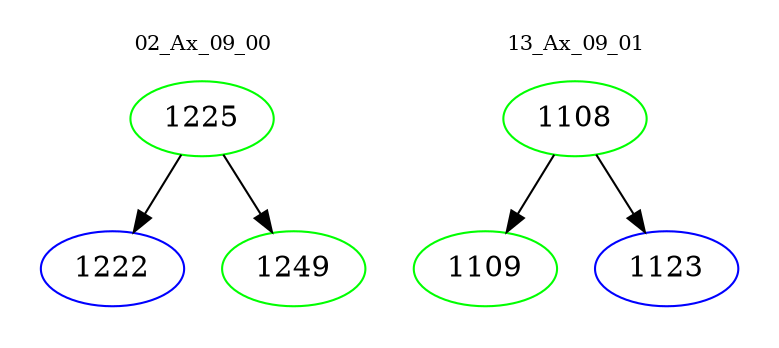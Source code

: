 digraph{
subgraph cluster_0 {
color = white
label = "02_Ax_09_00";
fontsize=10;
T0_1225 [label="1225", color="green"]
T0_1225 -> T0_1222 [color="black"]
T0_1222 [label="1222", color="blue"]
T0_1225 -> T0_1249 [color="black"]
T0_1249 [label="1249", color="green"]
}
subgraph cluster_1 {
color = white
label = "13_Ax_09_01";
fontsize=10;
T1_1108 [label="1108", color="green"]
T1_1108 -> T1_1109 [color="black"]
T1_1109 [label="1109", color="green"]
T1_1108 -> T1_1123 [color="black"]
T1_1123 [label="1123", color="blue"]
}
}
